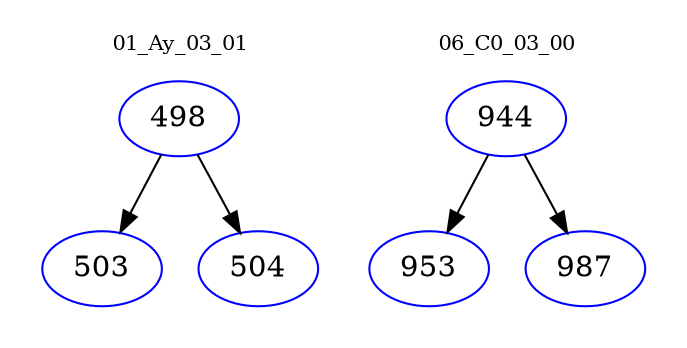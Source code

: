digraph{
subgraph cluster_0 {
color = white
label = "01_Ay_03_01";
fontsize=10;
T0_498 [label="498", color="blue"]
T0_498 -> T0_503 [color="black"]
T0_503 [label="503", color="blue"]
T0_498 -> T0_504 [color="black"]
T0_504 [label="504", color="blue"]
}
subgraph cluster_1 {
color = white
label = "06_C0_03_00";
fontsize=10;
T1_944 [label="944", color="blue"]
T1_944 -> T1_953 [color="black"]
T1_953 [label="953", color="blue"]
T1_944 -> T1_987 [color="black"]
T1_987 [label="987", color="blue"]
}
}
